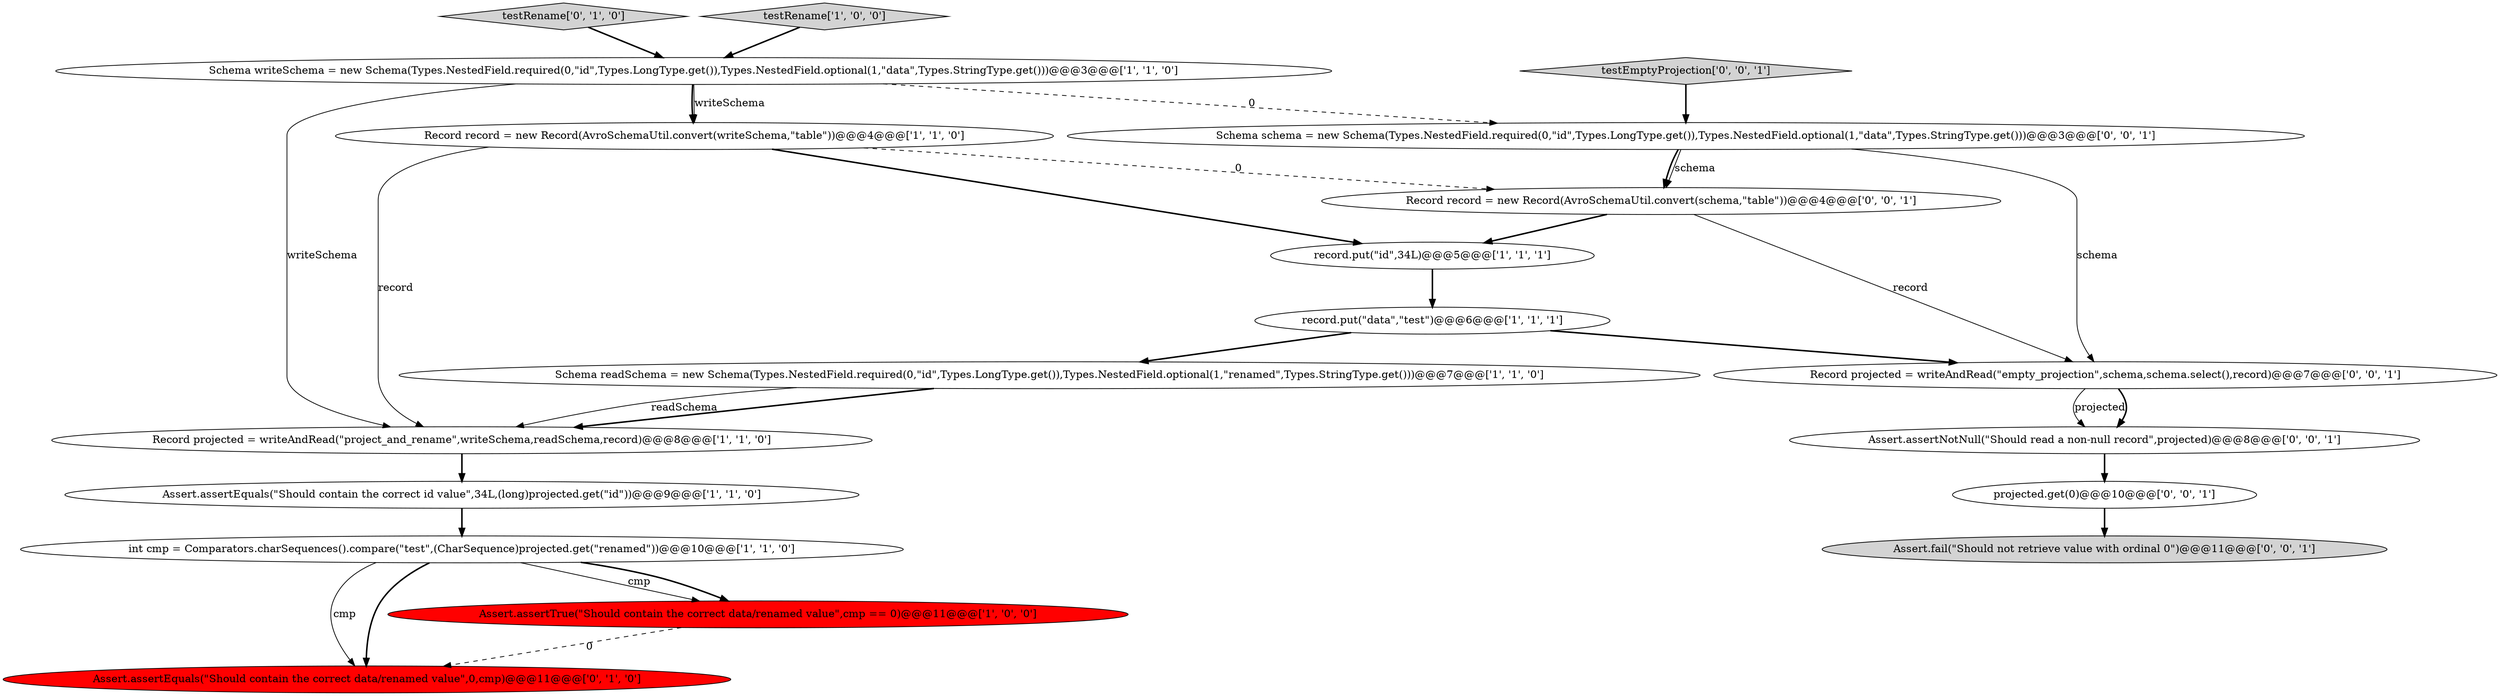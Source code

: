 digraph {
2 [style = filled, label = "int cmp = Comparators.charSequences().compare(\"test\",(CharSequence)projected.get(\"renamed\"))@@@10@@@['1', '1', '0']", fillcolor = white, shape = ellipse image = "AAA0AAABBB1BBB"];
5 [style = filled, label = "Assert.assertEquals(\"Should contain the correct id value\",34L,(long)projected.get(\"id\"))@@@9@@@['1', '1', '0']", fillcolor = white, shape = ellipse image = "AAA0AAABBB1BBB"];
10 [style = filled, label = "testRename['0', '1', '0']", fillcolor = lightgray, shape = diamond image = "AAA0AAABBB2BBB"];
14 [style = filled, label = "Record record = new Record(AvroSchemaUtil.convert(schema,\"table\"))@@@4@@@['0', '0', '1']", fillcolor = white, shape = ellipse image = "AAA0AAABBB3BBB"];
17 [style = filled, label = "projected.get(0)@@@10@@@['0', '0', '1']", fillcolor = white, shape = ellipse image = "AAA0AAABBB3BBB"];
11 [style = filled, label = "Assert.assertEquals(\"Should contain the correct data/renamed value\",0,cmp)@@@11@@@['0', '1', '0']", fillcolor = red, shape = ellipse image = "AAA1AAABBB2BBB"];
13 [style = filled, label = "Schema schema = new Schema(Types.NestedField.required(0,\"id\",Types.LongType.get()),Types.NestedField.optional(1,\"data\",Types.StringType.get()))@@@3@@@['0', '0', '1']", fillcolor = white, shape = ellipse image = "AAA0AAABBB3BBB"];
6 [style = filled, label = "record.put(\"id\",34L)@@@5@@@['1', '1', '1']", fillcolor = white, shape = ellipse image = "AAA0AAABBB1BBB"];
9 [style = filled, label = "Assert.assertTrue(\"Should contain the correct data/renamed value\",cmp == 0)@@@11@@@['1', '0', '0']", fillcolor = red, shape = ellipse image = "AAA1AAABBB1BBB"];
4 [style = filled, label = "testRename['1', '0', '0']", fillcolor = lightgray, shape = diamond image = "AAA0AAABBB1BBB"];
0 [style = filled, label = "Schema readSchema = new Schema(Types.NestedField.required(0,\"id\",Types.LongType.get()),Types.NestedField.optional(1,\"renamed\",Types.StringType.get()))@@@7@@@['1', '1', '0']", fillcolor = white, shape = ellipse image = "AAA0AAABBB1BBB"];
8 [style = filled, label = "record.put(\"data\",\"test\")@@@6@@@['1', '1', '1']", fillcolor = white, shape = ellipse image = "AAA0AAABBB1BBB"];
12 [style = filled, label = "testEmptyProjection['0', '0', '1']", fillcolor = lightgray, shape = diamond image = "AAA0AAABBB3BBB"];
15 [style = filled, label = "Record projected = writeAndRead(\"empty_projection\",schema,schema.select(),record)@@@7@@@['0', '0', '1']", fillcolor = white, shape = ellipse image = "AAA0AAABBB3BBB"];
3 [style = filled, label = "Schema writeSchema = new Schema(Types.NestedField.required(0,\"id\",Types.LongType.get()),Types.NestedField.optional(1,\"data\",Types.StringType.get()))@@@3@@@['1', '1', '0']", fillcolor = white, shape = ellipse image = "AAA0AAABBB1BBB"];
16 [style = filled, label = "Assert.assertNotNull(\"Should read a non-null record\",projected)@@@8@@@['0', '0', '1']", fillcolor = white, shape = ellipse image = "AAA0AAABBB3BBB"];
18 [style = filled, label = "Assert.fail(\"Should not retrieve value with ordinal 0\")@@@11@@@['0', '0', '1']", fillcolor = lightgray, shape = ellipse image = "AAA0AAABBB3BBB"];
7 [style = filled, label = "Record record = new Record(AvroSchemaUtil.convert(writeSchema,\"table\"))@@@4@@@['1', '1', '0']", fillcolor = white, shape = ellipse image = "AAA0AAABBB1BBB"];
1 [style = filled, label = "Record projected = writeAndRead(\"project_and_rename\",writeSchema,readSchema,record)@@@8@@@['1', '1', '0']", fillcolor = white, shape = ellipse image = "AAA0AAABBB1BBB"];
1->5 [style = bold, label=""];
4->3 [style = bold, label=""];
8->15 [style = bold, label=""];
15->16 [style = solid, label="projected"];
2->9 [style = solid, label="cmp"];
7->14 [style = dashed, label="0"];
10->3 [style = bold, label=""];
7->1 [style = solid, label="record"];
2->9 [style = bold, label=""];
16->17 [style = bold, label=""];
15->16 [style = bold, label=""];
3->13 [style = dashed, label="0"];
8->0 [style = bold, label=""];
12->13 [style = bold, label=""];
5->2 [style = bold, label=""];
13->15 [style = solid, label="schema"];
13->14 [style = solid, label="schema"];
3->7 [style = bold, label=""];
0->1 [style = bold, label=""];
17->18 [style = bold, label=""];
6->8 [style = bold, label=""];
7->6 [style = bold, label=""];
0->1 [style = solid, label="readSchema"];
9->11 [style = dashed, label="0"];
3->7 [style = solid, label="writeSchema"];
3->1 [style = solid, label="writeSchema"];
13->14 [style = bold, label=""];
2->11 [style = solid, label="cmp"];
2->11 [style = bold, label=""];
14->6 [style = bold, label=""];
14->15 [style = solid, label="record"];
}
